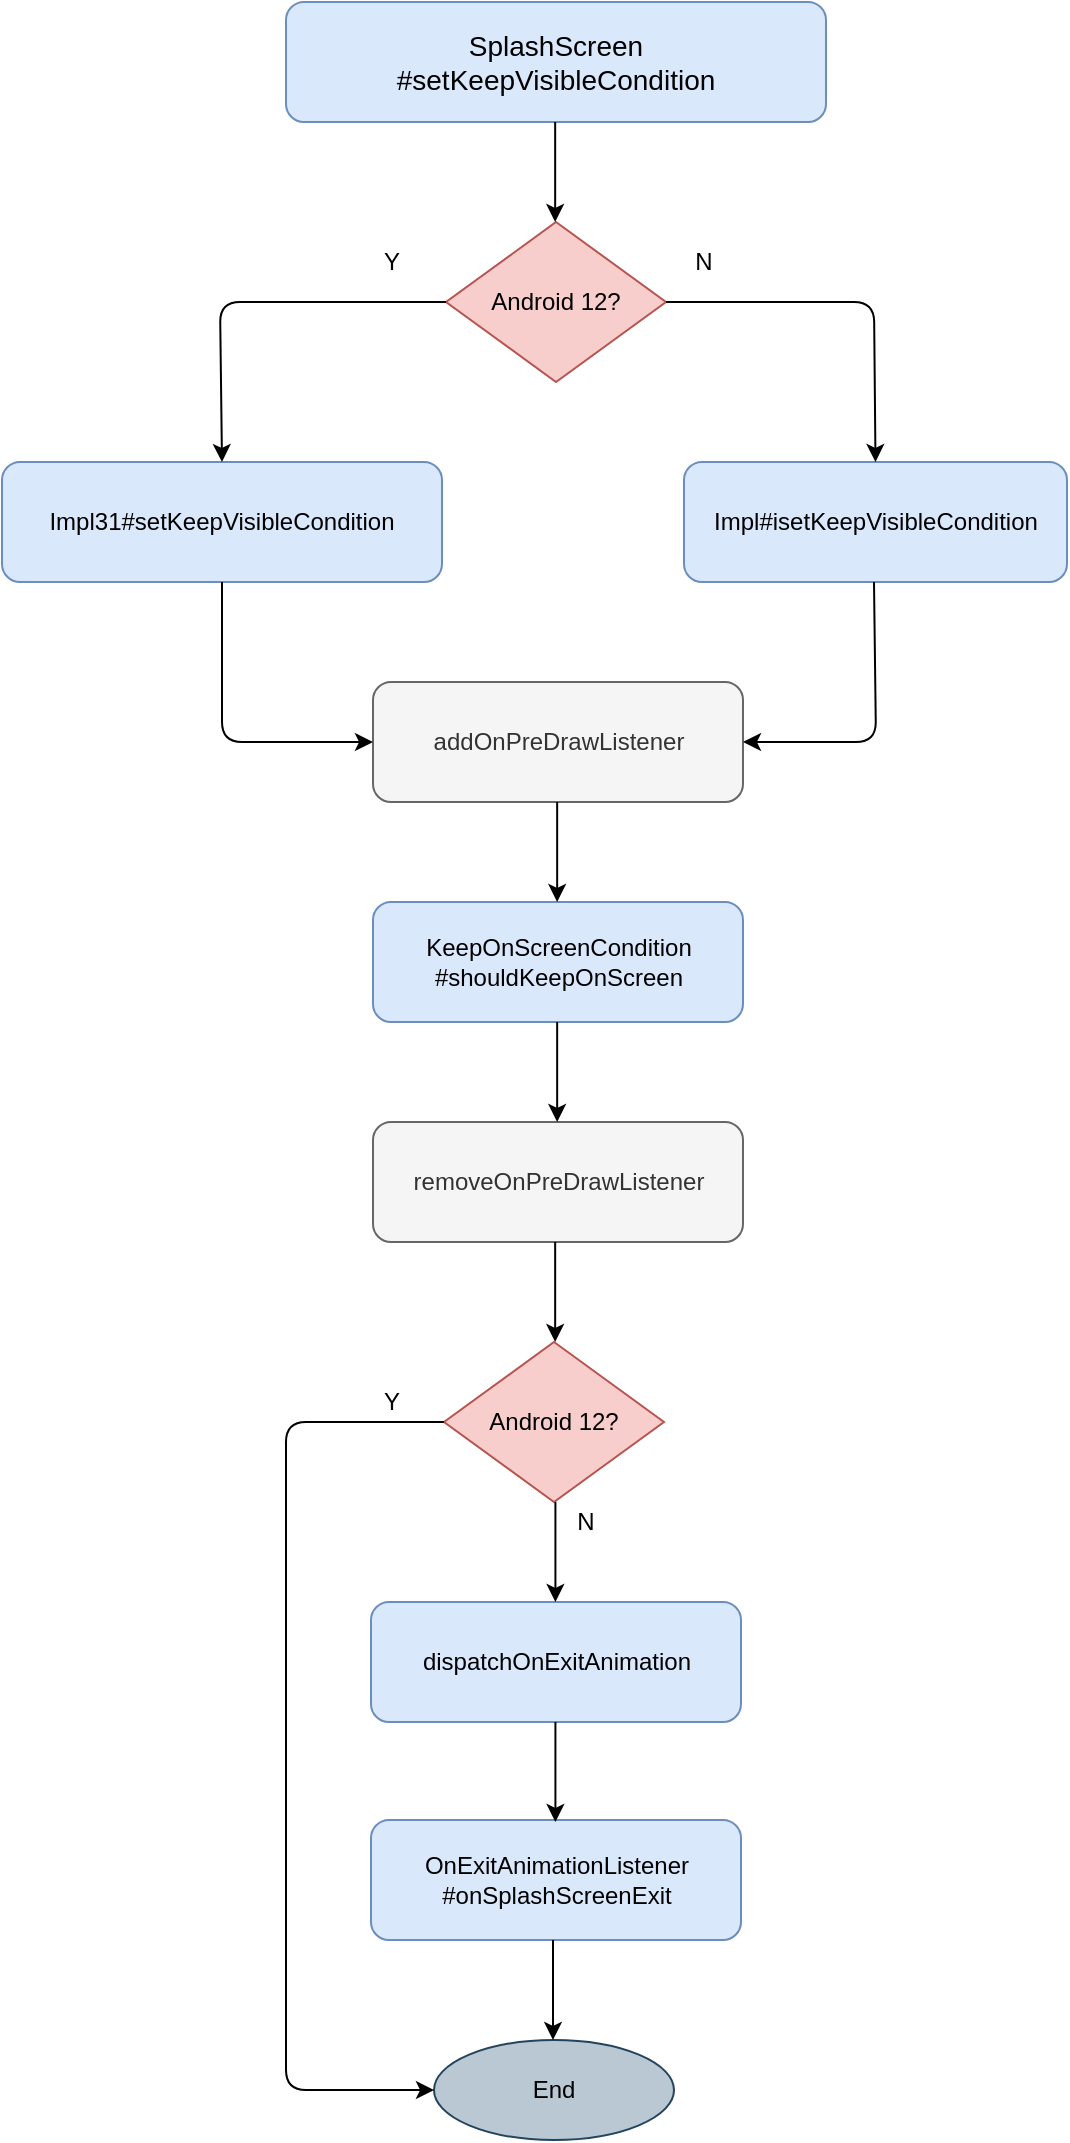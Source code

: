 <mxfile version="14.9.6" type="github">
  <diagram id="SlEYeGduSs3yT64hCzsC" name="Page-1">
    <mxGraphModel dx="2155" dy="746" grid="1" gridSize="10" guides="1" tooltips="1" connect="1" arrows="1" fold="1" page="1" pageScale="1" pageWidth="827" pageHeight="1169" math="0" shadow="0">
      <root>
        <mxCell id="0" />
        <mxCell id="1" parent="0" />
        <mxCell id="akV6pVaeT9nTyEel_BdJ-1" value="&lt;div&gt;&lt;font style=&quot;font-size: 14px&quot;&gt;SplashScreen&lt;/font&gt;&lt;/div&gt;&lt;div&gt;&lt;font style=&quot;font-size: 14px&quot;&gt;#&lt;/font&gt;&lt;span style=&quot;font-size: 14px&quot;&gt;setKeepVisibleCondition&lt;/span&gt;&lt;/div&gt;" style="rounded=1;whiteSpace=wrap;html=1;fillColor=#dae8fc;strokeColor=#6c8ebf;align=center;" parent="1" vertex="1">
          <mxGeometry x="120" y="200" width="270" height="60" as="geometry" />
        </mxCell>
        <mxCell id="akV6pVaeT9nTyEel_BdJ-3" value="Impl31#setKeepVisibleCondition" style="rounded=1;whiteSpace=wrap;html=1;fillColor=#dae8fc;strokeColor=#6c8ebf;" parent="1" vertex="1">
          <mxGeometry x="-22" y="430" width="220" height="60" as="geometry" />
        </mxCell>
        <mxCell id="akV6pVaeT9nTyEel_BdJ-4" value="Android 12?" style="rhombus;whiteSpace=wrap;html=1;fillColor=#f8cecc;strokeColor=#b85450;" parent="1" vertex="1">
          <mxGeometry x="200" y="310" width="110" height="80" as="geometry" />
        </mxCell>
        <mxCell id="akV6pVaeT9nTyEel_BdJ-6" value="" style="endArrow=classic;html=1;exitX=0.5;exitY=1;exitDx=0;exitDy=0;" parent="1" edge="1">
          <mxGeometry width="50" height="50" relative="1" as="geometry">
            <mxPoint x="254.58" y="260" as="sourcePoint" />
            <mxPoint x="254.58" y="310" as="targetPoint" />
          </mxGeometry>
        </mxCell>
        <mxCell id="akV6pVaeT9nTyEel_BdJ-7" value="Y" style="text;html=1;strokeColor=none;fillColor=none;align=center;verticalAlign=middle;whiteSpace=wrap;rounded=0;" parent="1" vertex="1">
          <mxGeometry x="152.5" y="320" width="40" height="20" as="geometry" />
        </mxCell>
        <mxCell id="akV6pVaeT9nTyEel_BdJ-9" value="N" style="text;html=1;strokeColor=none;fillColor=none;align=center;verticalAlign=middle;whiteSpace=wrap;rounded=0;" parent="1" vertex="1">
          <mxGeometry x="308.5" y="320" width="40" height="20" as="geometry" />
        </mxCell>
        <mxCell id="akV6pVaeT9nTyEel_BdJ-10" value="Impl#isetKeepVisibleCondition" style="rounded=1;whiteSpace=wrap;html=1;fillColor=#dae8fc;strokeColor=#6c8ebf;" parent="1" vertex="1">
          <mxGeometry x="319" y="430" width="191.5" height="60" as="geometry" />
        </mxCell>
        <mxCell id="akV6pVaeT9nTyEel_BdJ-11" value="addOnPreDrawListener" style="rounded=1;whiteSpace=wrap;html=1;fillColor=#f5f5f5;strokeColor=#666666;fontColor=#333333;" parent="1" vertex="1">
          <mxGeometry x="163.5" y="540" width="185" height="60" as="geometry" />
        </mxCell>
        <mxCell id="akV6pVaeT9nTyEel_BdJ-12" value="KeepOnScreenCondition&lt;br&gt;#shouldKeepOnScreen" style="rounded=1;whiteSpace=wrap;html=1;fillColor=#dae8fc;strokeColor=#6c8ebf;" parent="1" vertex="1">
          <mxGeometry x="163.5" y="650" width="185" height="60" as="geometry" />
        </mxCell>
        <mxCell id="akV6pVaeT9nTyEel_BdJ-14" value="" style="endArrow=classic;html=1;exitX=0;exitY=0.5;exitDx=0;exitDy=0;entryX=0.5;entryY=0;entryDx=0;entryDy=0;" parent="1" source="akV6pVaeT9nTyEel_BdJ-4" target="akV6pVaeT9nTyEel_BdJ-3" edge="1">
          <mxGeometry width="50" height="50" relative="1" as="geometry">
            <mxPoint x="510" y="325" as="sourcePoint" />
            <mxPoint x="87" y="398" as="targetPoint" />
            <Array as="points">
              <mxPoint x="87" y="350" />
            </Array>
          </mxGeometry>
        </mxCell>
        <mxCell id="akV6pVaeT9nTyEel_BdJ-16" value="" style="endArrow=classic;html=1;exitX=0.5;exitY=1;exitDx=0;exitDy=0;entryX=0;entryY=0.5;entryDx=0;entryDy=0;" parent="1" source="akV6pVaeT9nTyEel_BdJ-3" target="akV6pVaeT9nTyEel_BdJ-11" edge="1">
          <mxGeometry width="50" height="50" relative="1" as="geometry">
            <mxPoint x="200" y="360.0" as="sourcePoint" />
            <mxPoint x="240" y="560" as="targetPoint" />
            <Array as="points">
              <mxPoint x="88" y="570" />
            </Array>
          </mxGeometry>
        </mxCell>
        <mxCell id="akV6pVaeT9nTyEel_BdJ-17" value="" style="endArrow=classic;html=1;exitX=0.5;exitY=1;exitDx=0;exitDy=0;entryX=1;entryY=0.5;entryDx=0;entryDy=0;" parent="1" target="akV6pVaeT9nTyEel_BdJ-11" edge="1">
          <mxGeometry width="50" height="50" relative="1" as="geometry">
            <mxPoint x="414" y="490" as="sourcePoint" />
            <mxPoint x="466.5" y="585" as="targetPoint" />
            <Array as="points">
              <mxPoint x="415" y="570" />
            </Array>
          </mxGeometry>
        </mxCell>
        <mxCell id="akV6pVaeT9nTyEel_BdJ-18" value="" style="endArrow=classic;html=1;exitX=0.5;exitY=1;exitDx=0;exitDy=0;" parent="1" edge="1">
          <mxGeometry width="50" height="50" relative="1" as="geometry">
            <mxPoint x="255.58" y="600" as="sourcePoint" />
            <mxPoint x="255.58" y="650" as="targetPoint" />
          </mxGeometry>
        </mxCell>
        <mxCell id="akV6pVaeT9nTyEel_BdJ-19" value="removeOnPreDrawListener" style="rounded=1;whiteSpace=wrap;html=1;fillColor=#f5f5f5;strokeColor=#666666;fontColor=#333333;" parent="1" vertex="1">
          <mxGeometry x="163.5" y="760" width="185" height="60" as="geometry" />
        </mxCell>
        <mxCell id="akV6pVaeT9nTyEel_BdJ-20" value="" style="endArrow=classic;html=1;exitX=0.5;exitY=1;exitDx=0;exitDy=0;" parent="1" edge="1">
          <mxGeometry width="50" height="50" relative="1" as="geometry">
            <mxPoint x="255.58" y="710" as="sourcePoint" />
            <mxPoint x="255.58" y="760" as="targetPoint" />
          </mxGeometry>
        </mxCell>
        <mxCell id="akV6pVaeT9nTyEel_BdJ-21" value="" style="endArrow=classic;html=1;exitX=1;exitY=0.5;exitDx=0;exitDy=0;entryX=0.5;entryY=0;entryDx=0;entryDy=0;" parent="1" source="akV6pVaeT9nTyEel_BdJ-4" target="akV6pVaeT9nTyEel_BdJ-10" edge="1">
          <mxGeometry width="50" height="50" relative="1" as="geometry">
            <mxPoint x="443" y="350" as="sourcePoint" />
            <mxPoint x="331" y="430" as="targetPoint" />
            <Array as="points">
              <mxPoint x="414" y="350" />
            </Array>
          </mxGeometry>
        </mxCell>
        <mxCell id="akV6pVaeT9nTyEel_BdJ-22" value="Android 12?" style="rhombus;whiteSpace=wrap;html=1;fillColor=#f8cecc;strokeColor=#b85450;" parent="1" vertex="1">
          <mxGeometry x="199" y="870" width="110" height="80" as="geometry" />
        </mxCell>
        <mxCell id="akV6pVaeT9nTyEel_BdJ-23" value="" style="endArrow=classic;html=1;exitX=0.5;exitY=1;exitDx=0;exitDy=0;" parent="1" edge="1">
          <mxGeometry width="50" height="50" relative="1" as="geometry">
            <mxPoint x="254.58" y="820" as="sourcePoint" />
            <mxPoint x="254.58" y="870" as="targetPoint" />
          </mxGeometry>
        </mxCell>
        <mxCell id="akV6pVaeT9nTyEel_BdJ-24" value="N" style="text;html=1;strokeColor=none;fillColor=none;align=center;verticalAlign=middle;whiteSpace=wrap;rounded=0;" parent="1" vertex="1">
          <mxGeometry x="250" y="950" width="40" height="20" as="geometry" />
        </mxCell>
        <mxCell id="akV6pVaeT9nTyEel_BdJ-26" value="dispatchOnExitAnimation" style="rounded=1;whiteSpace=wrap;html=1;fillColor=#dae8fc;strokeColor=#6c8ebf;" parent="1" vertex="1">
          <mxGeometry x="162.5" y="1000" width="185" height="60" as="geometry" />
        </mxCell>
        <mxCell id="akV6pVaeT9nTyEel_BdJ-27" value="OnExitAnimationListener&lt;br&gt;#onSplashScreenExit" style="rounded=1;whiteSpace=wrap;html=1;fillColor=#dae8fc;strokeColor=#6c8ebf;" parent="1" vertex="1">
          <mxGeometry x="162.5" y="1109" width="185" height="60" as="geometry" />
        </mxCell>
        <mxCell id="akV6pVaeT9nTyEel_BdJ-28" value="" style="endArrow=classic;html=1;exitX=0.5;exitY=1;exitDx=0;exitDy=0;" parent="1" edge="1">
          <mxGeometry width="50" height="50" relative="1" as="geometry">
            <mxPoint x="254.71" y="950" as="sourcePoint" />
            <mxPoint x="254.71" y="1000" as="targetPoint" />
          </mxGeometry>
        </mxCell>
        <mxCell id="akV6pVaeT9nTyEel_BdJ-29" value="" style="endArrow=classic;html=1;exitX=0.5;exitY=1;exitDx=0;exitDy=0;" parent="1" edge="1">
          <mxGeometry width="50" height="50" relative="1" as="geometry">
            <mxPoint x="254.71" y="1060" as="sourcePoint" />
            <mxPoint x="254.71" y="1110" as="targetPoint" />
          </mxGeometry>
        </mxCell>
        <mxCell id="akV6pVaeT9nTyEel_BdJ-30" value="End" style="ellipse;whiteSpace=wrap;html=1;fillColor=#bac8d3;strokeColor=#23445d;" parent="1" vertex="1">
          <mxGeometry x="194" y="1219" width="120" height="50" as="geometry" />
        </mxCell>
        <mxCell id="akV6pVaeT9nTyEel_BdJ-31" value="" style="endArrow=classic;html=1;exitX=0.5;exitY=1;exitDx=0;exitDy=0;" parent="1" edge="1">
          <mxGeometry width="50" height="50" relative="1" as="geometry">
            <mxPoint x="253.5" y="1169" as="sourcePoint" />
            <mxPoint x="253.5" y="1219" as="targetPoint" />
          </mxGeometry>
        </mxCell>
        <mxCell id="akV6pVaeT9nTyEel_BdJ-32" value="" style="endArrow=classic;html=1;exitX=0;exitY=0.5;exitDx=0;exitDy=0;entryX=0;entryY=0.5;entryDx=0;entryDy=0;" parent="1" target="akV6pVaeT9nTyEel_BdJ-30" edge="1">
          <mxGeometry width="50" height="50" relative="1" as="geometry">
            <mxPoint x="199" y="910" as="sourcePoint" />
            <mxPoint x="87" y="990" as="targetPoint" />
            <Array as="points">
              <mxPoint x="120" y="910" />
              <mxPoint x="120" y="1080" />
              <mxPoint x="120" y="1244" />
            </Array>
          </mxGeometry>
        </mxCell>
        <mxCell id="akV6pVaeT9nTyEel_BdJ-33" value="Y" style="text;html=1;strokeColor=none;fillColor=none;align=center;verticalAlign=middle;whiteSpace=wrap;rounded=0;" parent="1" vertex="1">
          <mxGeometry x="152.5" y="890" width="40" height="20" as="geometry" />
        </mxCell>
      </root>
    </mxGraphModel>
  </diagram>
</mxfile>
